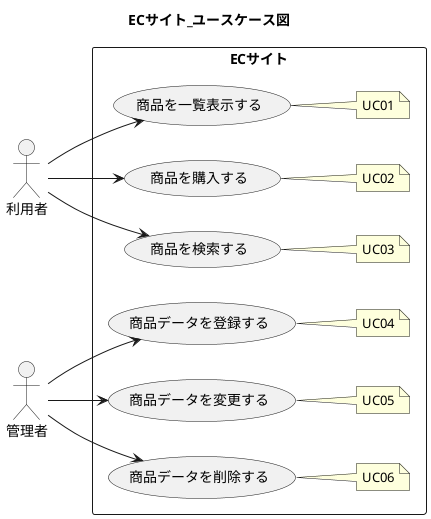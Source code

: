 @startuml

title ECサイト_ユースケース図
:利用者: as user
:管理者: as admin

rectangle ECサイト {

    (商品を一覧表示する) as (showProduct)
    (商品を購入する) as (buyProduct)
    (商品を検索する) as (searchProduct)
    (商品データを登録する) as (createProductData)
    (商品データを変更する) as (updateProductData)
    (商品データを削除する) as (deleteProductData)

    left to right direction
    user --> showProduct
    user --> buyProduct
    user --> searchProduct
    admin --> createProductData
    admin --> updateProductData
    admin --> deleteProductData


    note right of showProduct
    UC01
    end note

    note right of buyProduct
    UC02
    end note

    note right of searchProduct
    UC03
    end note

    note right of createProductData
    UC04
    end note

    note right of updateProductData
    UC05
    end note
    
    note right of deleteProductData
    UC06
    end note

}
@enduml